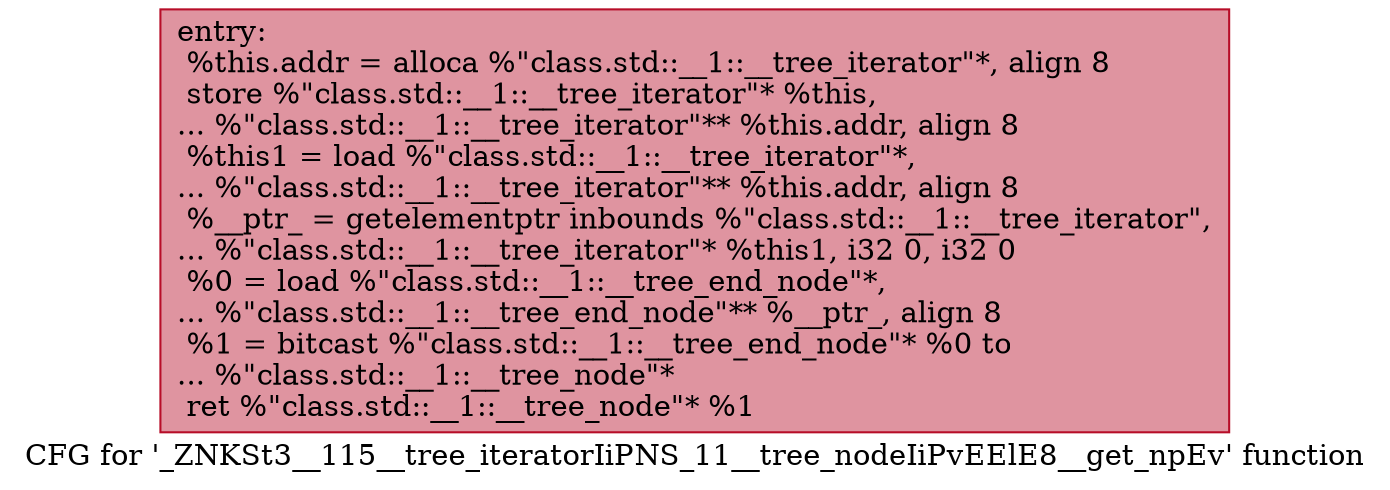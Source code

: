 digraph "CFG for '_ZNKSt3__115__tree_iteratorIiPNS_11__tree_nodeIiPvEElE8__get_npEv' function" {
	label="CFG for '_ZNKSt3__115__tree_iteratorIiPNS_11__tree_nodeIiPvEElE8__get_npEv' function";

	Node0x600002559380 [shape=record,color="#b70d28ff", style=filled, fillcolor="#b70d2870",label="{entry:\l  %this.addr = alloca %\"class.std::__1::__tree_iterator\"*, align 8\l  store %\"class.std::__1::__tree_iterator\"* %this,\l... %\"class.std::__1::__tree_iterator\"** %this.addr, align 8\l  %this1 = load %\"class.std::__1::__tree_iterator\"*,\l... %\"class.std::__1::__tree_iterator\"** %this.addr, align 8\l  %__ptr_ = getelementptr inbounds %\"class.std::__1::__tree_iterator\",\l... %\"class.std::__1::__tree_iterator\"* %this1, i32 0, i32 0\l  %0 = load %\"class.std::__1::__tree_end_node\"*,\l... %\"class.std::__1::__tree_end_node\"** %__ptr_, align 8\l  %1 = bitcast %\"class.std::__1::__tree_end_node\"* %0 to\l... %\"class.std::__1::__tree_node\"*\l  ret %\"class.std::__1::__tree_node\"* %1\l}"];
}
